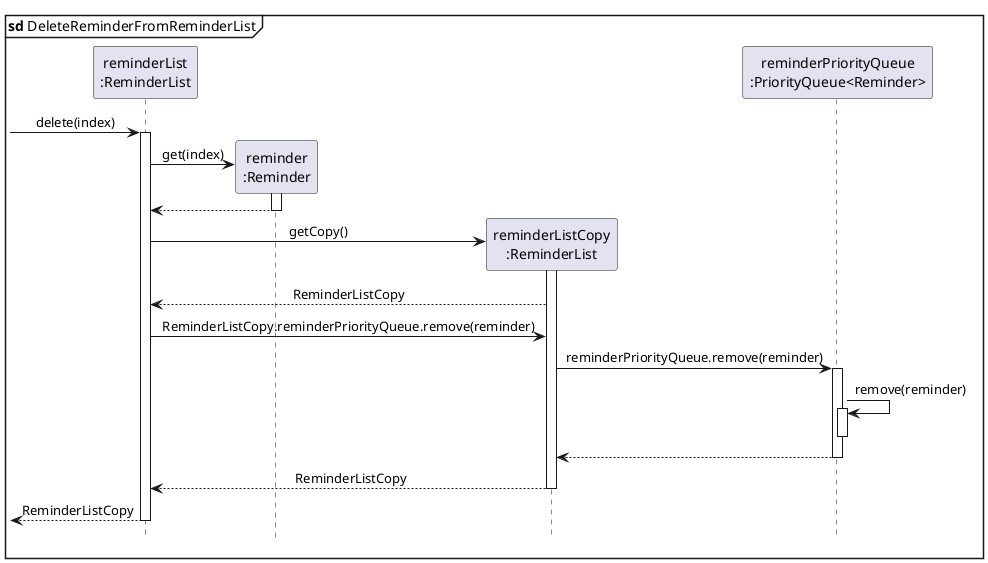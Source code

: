 @startuml
'https://plantuml.com/sequence-diagram

mainframe **sd** DeleteReminderFromReminderList
hide footbox

skinparam Sequence {
    MessageAlign center
    BoxFontSize 15
    BoxPadding 0
    BoxFontColor #FFFFFF
    FontName Arial
}

participant "reminderList\n:ReminderList" as ReminderList
participant "reminder\n:Reminder" as Reminder
participant "reminderListCopy\n:ReminderList" as ReminderListCopy
participant "reminderPriorityQueue\n:PriorityQueue<Reminder>" as PriorityQueue

-> ReminderList : delete(index)

activate ReminderList

create Reminder
ReminderList -> Reminder : get(index)
activate Reminder

Reminder --> ReminderList
deactivate Reminder

create ReminderListCopy
ReminderList -> ReminderListCopy : getCopy()

activate ReminderListCopy
ReminderListCopy --> ReminderList : ReminderListCopy

ReminderList -> ReminderListCopy : ReminderListCopy.reminderPriorityQueue.remove(reminder)

ReminderListCopy -> PriorityQueue : reminderPriorityQueue.remove(reminder)

activate PriorityQueue

PriorityQueue -> PriorityQueue : remove(reminder)
activate PriorityQueue
deactivate PriorityQueue

PriorityQueue --> ReminderListCopy
deactivate PriorityQueue

ReminderListCopy --> ReminderList : ReminderListCopy
deactivate ReminderListCopy

<-- ReminderList : ReminderListCopy
deactivate ReminderList
@enduml